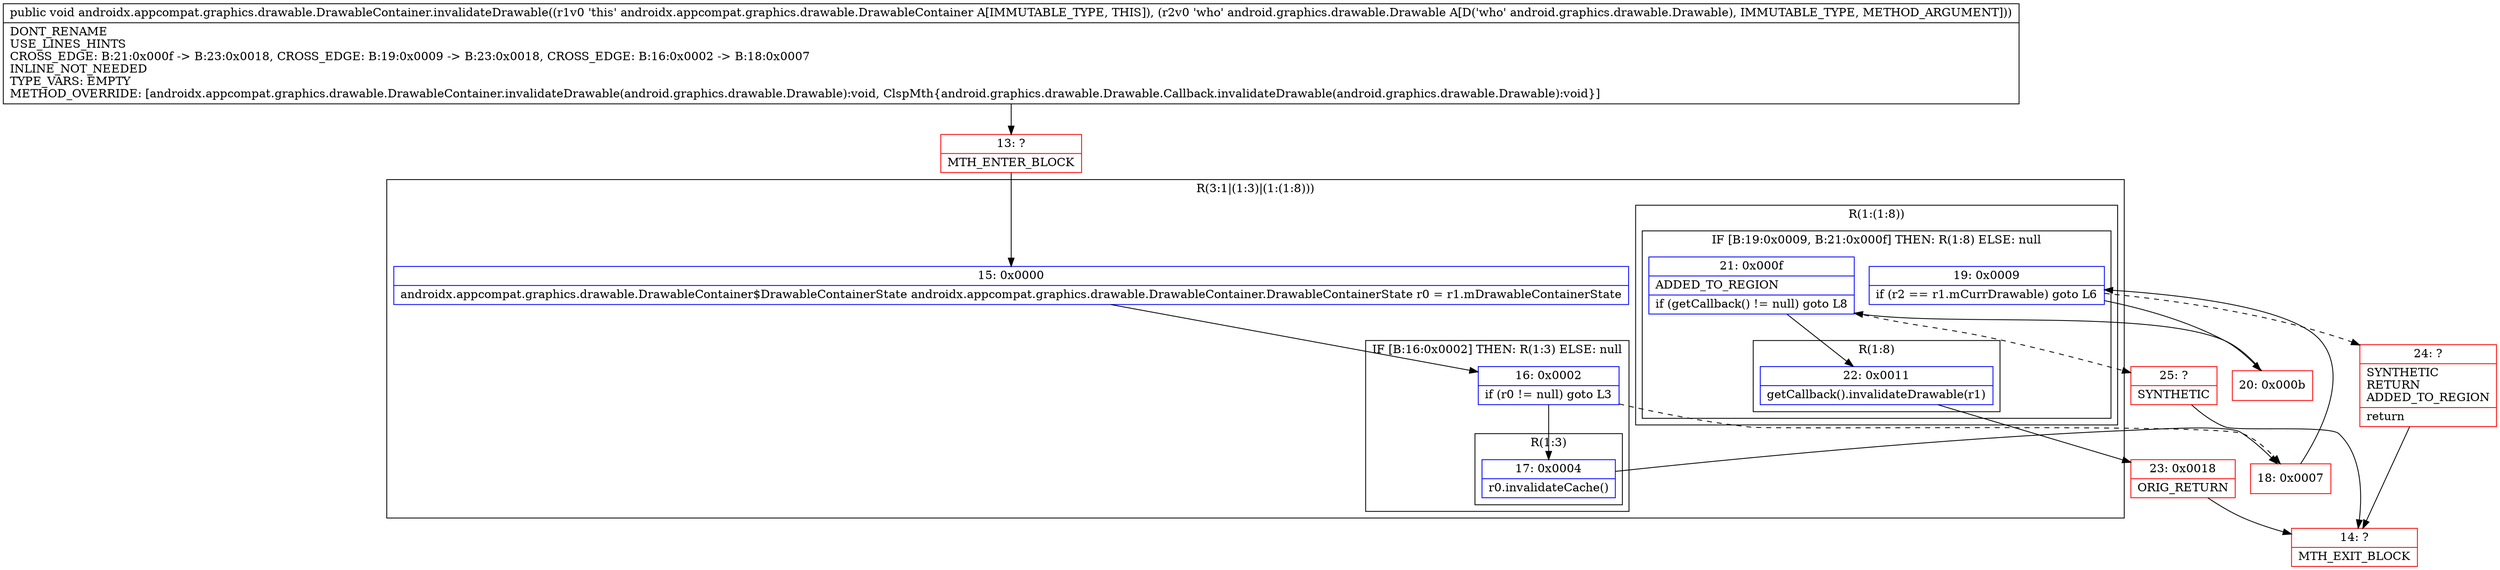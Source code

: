digraph "CFG forandroidx.appcompat.graphics.drawable.DrawableContainer.invalidateDrawable(Landroid\/graphics\/drawable\/Drawable;)V" {
subgraph cluster_Region_464484159 {
label = "R(3:1|(1:3)|(1:(1:8)))";
node [shape=record,color=blue];
Node_15 [shape=record,label="{15\:\ 0x0000|androidx.appcompat.graphics.drawable.DrawableContainer$DrawableContainerState androidx.appcompat.graphics.drawable.DrawableContainer.DrawableContainerState r0 = r1.mDrawableContainerState\l}"];
subgraph cluster_IfRegion_1343954132 {
label = "IF [B:16:0x0002] THEN: R(1:3) ELSE: null";
node [shape=record,color=blue];
Node_16 [shape=record,label="{16\:\ 0x0002|if (r0 != null) goto L3\l}"];
subgraph cluster_Region_305356803 {
label = "R(1:3)";
node [shape=record,color=blue];
Node_17 [shape=record,label="{17\:\ 0x0004|r0.invalidateCache()\l}"];
}
}
subgraph cluster_Region_474433667 {
label = "R(1:(1:8))";
node [shape=record,color=blue];
subgraph cluster_IfRegion_811648117 {
label = "IF [B:19:0x0009, B:21:0x000f] THEN: R(1:8) ELSE: null";
node [shape=record,color=blue];
Node_19 [shape=record,label="{19\:\ 0x0009|if (r2 == r1.mCurrDrawable) goto L6\l}"];
Node_21 [shape=record,label="{21\:\ 0x000f|ADDED_TO_REGION\l|if (getCallback() != null) goto L8\l}"];
subgraph cluster_Region_845849365 {
label = "R(1:8)";
node [shape=record,color=blue];
Node_22 [shape=record,label="{22\:\ 0x0011|getCallback().invalidateDrawable(r1)\l}"];
}
}
}
}
Node_13 [shape=record,color=red,label="{13\:\ ?|MTH_ENTER_BLOCK\l}"];
Node_18 [shape=record,color=red,label="{18\:\ 0x0007}"];
Node_20 [shape=record,color=red,label="{20\:\ 0x000b}"];
Node_23 [shape=record,color=red,label="{23\:\ 0x0018|ORIG_RETURN\l}"];
Node_14 [shape=record,color=red,label="{14\:\ ?|MTH_EXIT_BLOCK\l}"];
Node_25 [shape=record,color=red,label="{25\:\ ?|SYNTHETIC\l}"];
Node_24 [shape=record,color=red,label="{24\:\ ?|SYNTHETIC\lRETURN\lADDED_TO_REGION\l|return\l}"];
MethodNode[shape=record,label="{public void androidx.appcompat.graphics.drawable.DrawableContainer.invalidateDrawable((r1v0 'this' androidx.appcompat.graphics.drawable.DrawableContainer A[IMMUTABLE_TYPE, THIS]), (r2v0 'who' android.graphics.drawable.Drawable A[D('who' android.graphics.drawable.Drawable), IMMUTABLE_TYPE, METHOD_ARGUMENT]))  | DONT_RENAME\lUSE_LINES_HINTS\lCROSS_EDGE: B:21:0x000f \-\> B:23:0x0018, CROSS_EDGE: B:19:0x0009 \-\> B:23:0x0018, CROSS_EDGE: B:16:0x0002 \-\> B:18:0x0007\lINLINE_NOT_NEEDED\lTYPE_VARS: EMPTY\lMETHOD_OVERRIDE: [androidx.appcompat.graphics.drawable.DrawableContainer.invalidateDrawable(android.graphics.drawable.Drawable):void, ClspMth\{android.graphics.drawable.Drawable.Callback.invalidateDrawable(android.graphics.drawable.Drawable):void\}]\l}"];
MethodNode -> Node_13;Node_15 -> Node_16;
Node_16 -> Node_17;
Node_16 -> Node_18[style=dashed];
Node_17 -> Node_18;
Node_19 -> Node_20;
Node_19 -> Node_24[style=dashed];
Node_21 -> Node_22;
Node_21 -> Node_25[style=dashed];
Node_22 -> Node_23;
Node_13 -> Node_15;
Node_18 -> Node_19;
Node_20 -> Node_21;
Node_23 -> Node_14;
Node_25 -> Node_14;
Node_24 -> Node_14;
}

